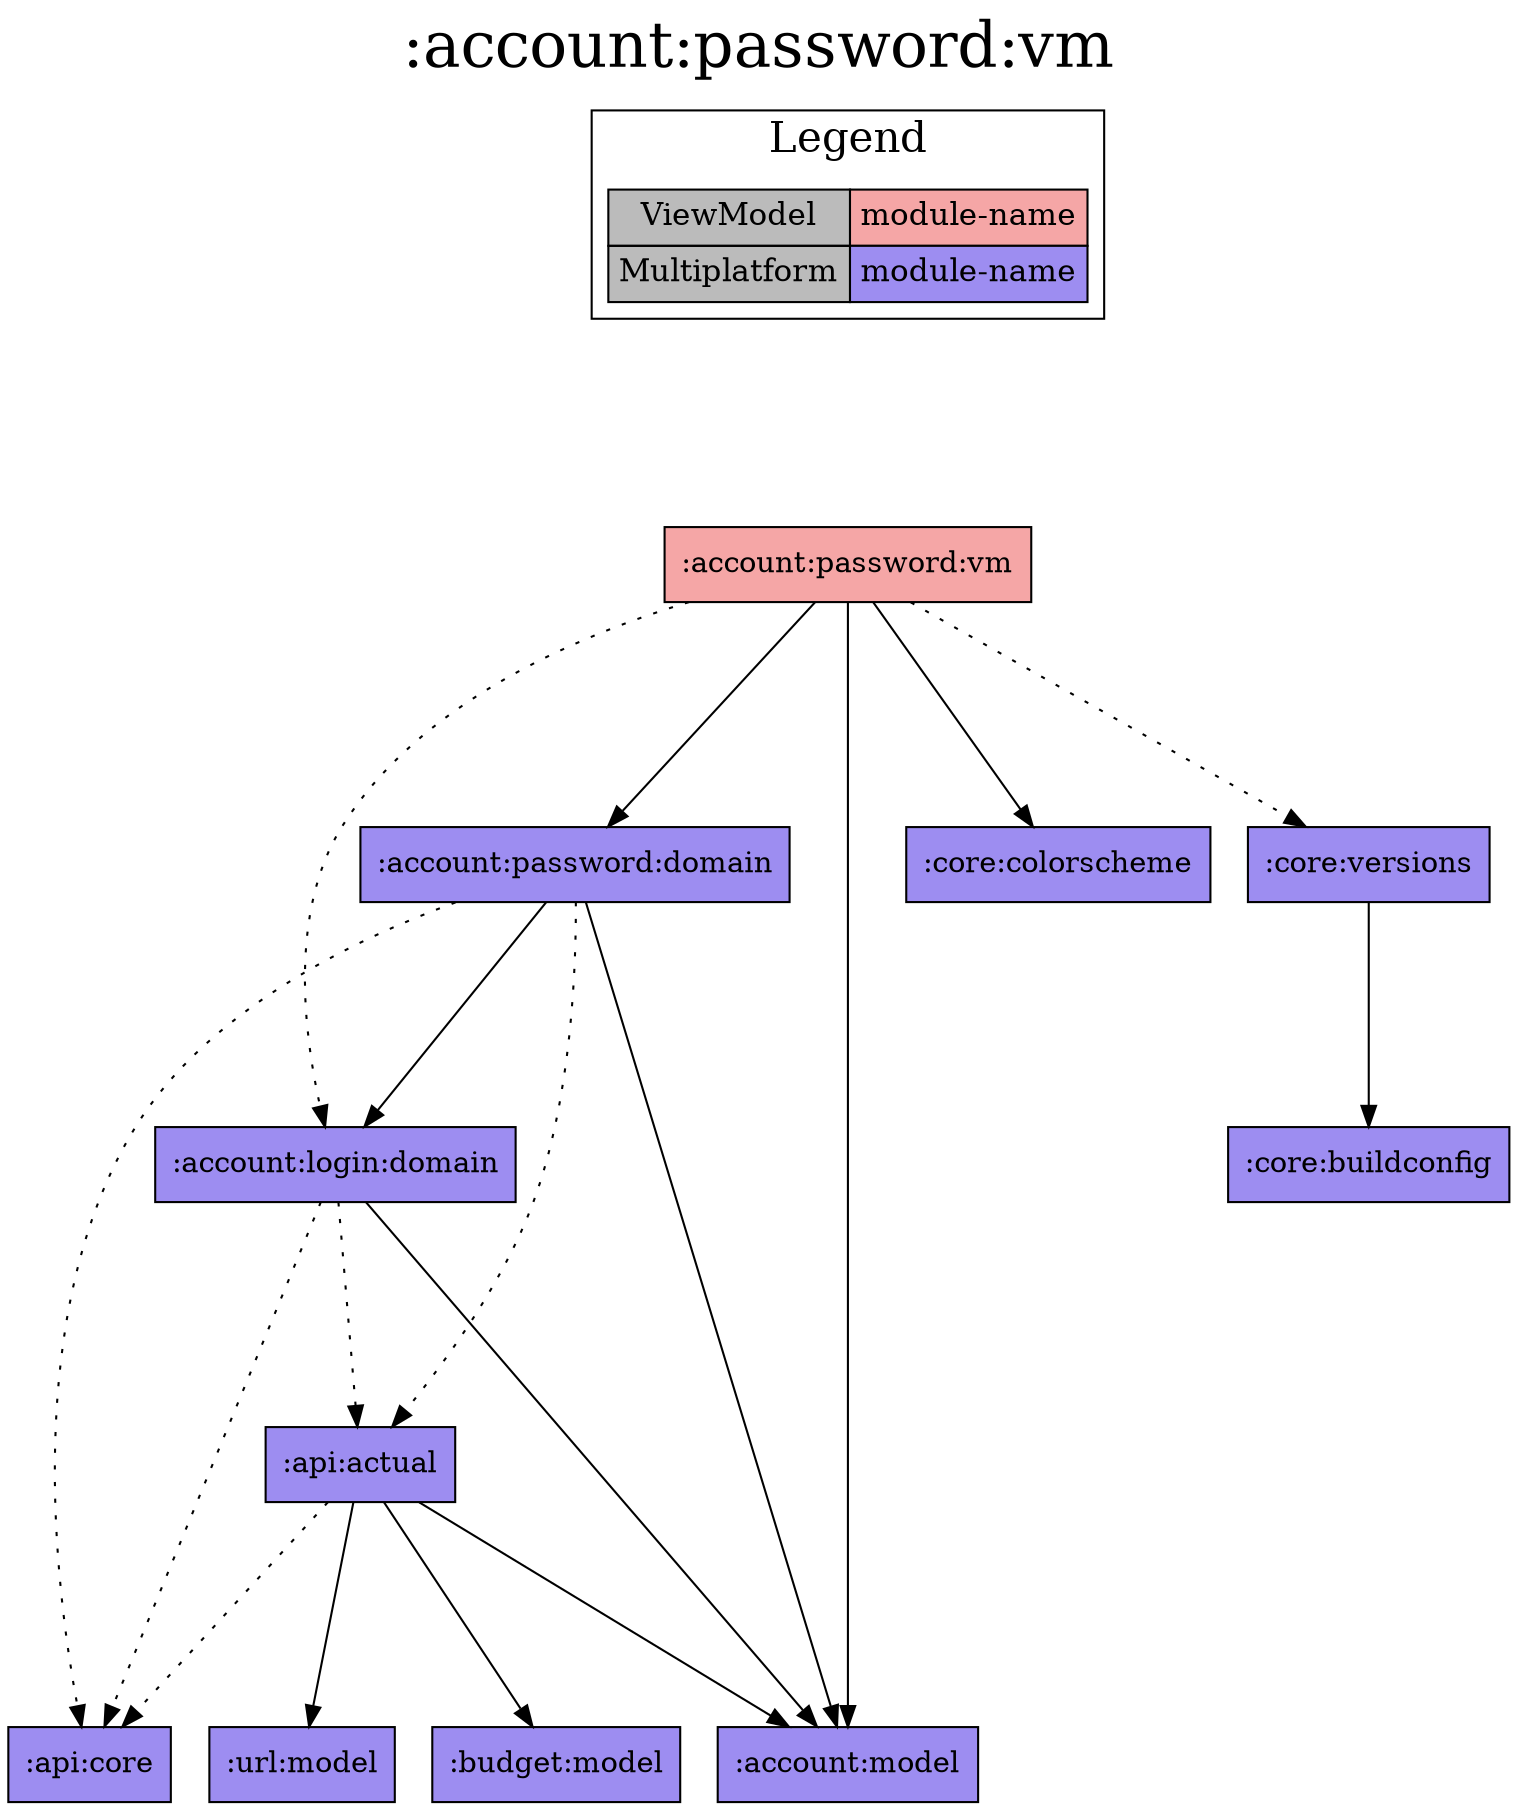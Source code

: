 digraph {
edge ["dir"="forward"]
graph ["dpi"="100","label"=":account:password:vm","labelloc"="t","fontsize"="30","ranksep"="1.5","rankdir"="TB"]
node ["style"="filled"]
":account:login:domain" ["fillcolor"="#9D8DF1","shape"="box"]
":account:model" ["fillcolor"="#9D8DF1","shape"="box"]
":account:password:domain" ["fillcolor"="#9D8DF1","shape"="box"]
":account:password:vm" ["fillcolor"="#F5A6A6","shape"="box"]
":api:actual" ["fillcolor"="#9D8DF1","shape"="box"]
":api:core" ["fillcolor"="#9D8DF1","shape"="box"]
":budget:model" ["fillcolor"="#9D8DF1","shape"="box"]
":core:buildconfig" ["fillcolor"="#9D8DF1","shape"="box"]
":core:colorscheme" ["fillcolor"="#9D8DF1","shape"="box"]
":core:versions" ["fillcolor"="#9D8DF1","shape"="box"]
":url:model" ["fillcolor"="#9D8DF1","shape"="box"]
{
edge ["dir"="none"]
graph ["rank"="same"]
}
":account:login:domain" -> ":account:model"
":account:login:domain" -> ":api:actual" ["style"="dotted"]
":account:login:domain" -> ":api:core" ["style"="dotted"]
":account:password:domain" -> ":account:login:domain"
":account:password:domain" -> ":account:model"
":account:password:domain" -> ":api:actual" ["style"="dotted"]
":account:password:domain" -> ":api:core" ["style"="dotted"]
":account:password:vm" -> ":account:login:domain" ["style"="dotted"]
":account:password:vm" -> ":account:model"
":account:password:vm" -> ":account:password:domain"
":account:password:vm" -> ":core:colorscheme"
":account:password:vm" -> ":core:versions" ["style"="dotted"]
":api:actual" -> ":account:model"
":api:actual" -> ":api:core" ["style"="dotted"]
":api:actual" -> ":budget:model"
":api:actual" -> ":url:model"
":core:versions" -> ":core:buildconfig"
subgraph "cluster_legend" {
edge ["dir"="none"]
graph ["label"="Legend","fontsize"="20"]
"Legend" ["style"="filled","fillcolor"="#bbbbbb","shape"="none","margin"="0","fontsize"="15","label"=<
<TABLE BORDER="0" CELLBORDER="1" CELLSPACING="0" CELLPADDING="4">
<TR><TD>ViewModel</TD><TD BGCOLOR="#F5A6A6">module-name</TD></TR>
<TR><TD>Multiplatform</TD><TD BGCOLOR="#9D8DF1">module-name</TD></TR>
</TABLE>
>]
} -> ":account:password:vm" ["style"="invis"]
}
